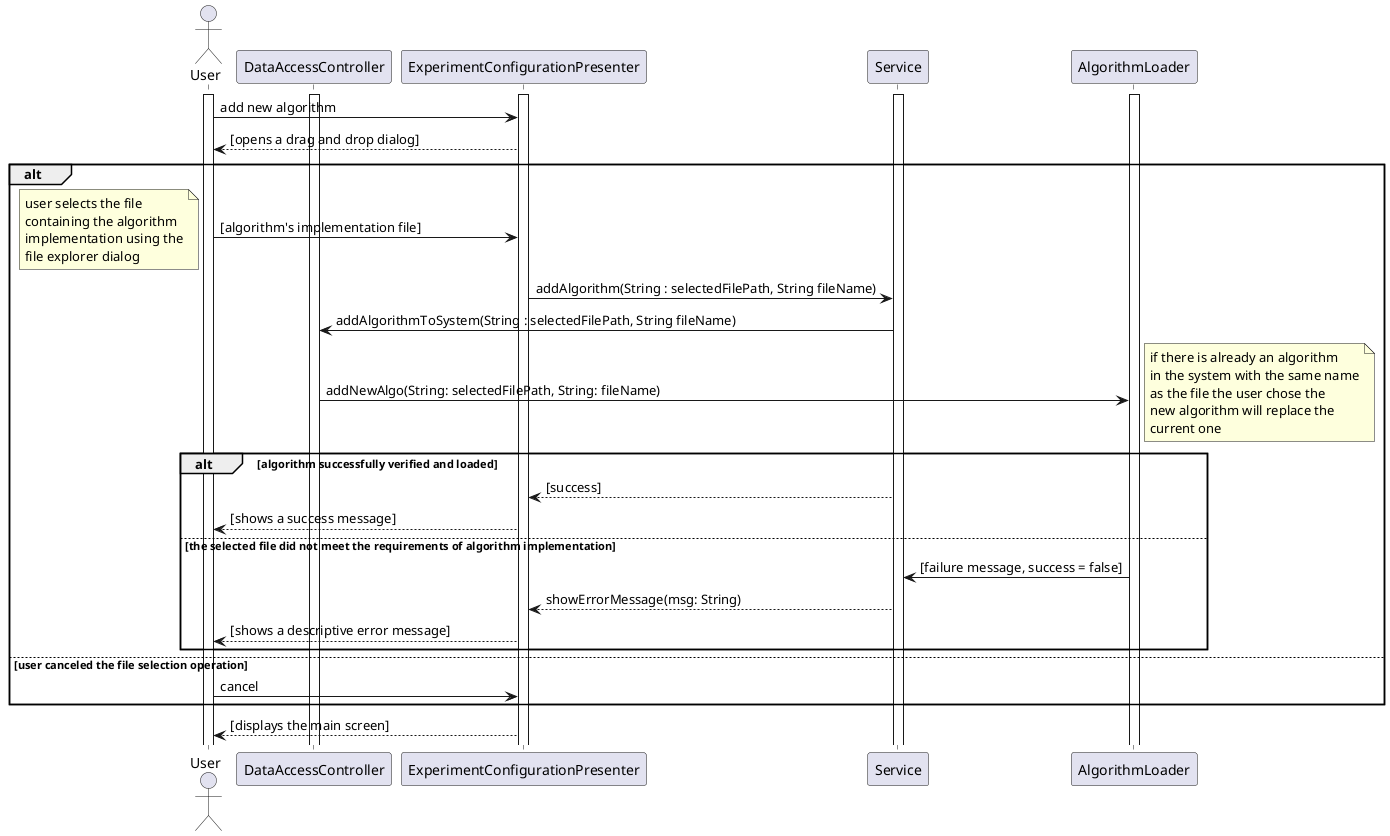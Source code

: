 @startuml
actor User as u
participant DataAccessController as DAC

activate u
activate DAC
activate ExperimentConfigurationPresenter
activate Service
activate AlgorithmLoader

u -> ExperimentConfigurationPresenter : add new algorithm
ExperimentConfigurationPresenter --> u : [opens a drag and drop dialog]
alt
    u -> ExperimentConfigurationPresenter : [algorithm's implementation file]
    note left
        user selects the file
        containing the algorithm
        implementation using the
        file explorer dialog
    end note
    ExperimentConfigurationPresenter -> Service : addAlgorithm(String : selectedFilePath, String fileName)
    Service -> DAC : addAlgorithmToSystem(String : selectedFilePath, String fileName)

    DAC -> AlgorithmLoader : addNewAlgo(String: selectedFilePath, String: fileName)

    alt algorithm successfully verified and loaded

        note right
            if there is already an algorithm
            in the system with the same name
            as the file the user chose the
            new algorithm will replace the
            current one
        end note

        Service --> ExperimentConfigurationPresenter : [success]
        ExperimentConfigurationPresenter --> u : [shows a success message]

    else the selected file did not meet the requirements of algorithm implementation

        AlgorithmLoader -> Service : [failure message, success = false]
        Service --> ExperimentConfigurationPresenter : showErrorMessage(msg: String)
        ExperimentConfigurationPresenter --> u : [shows a descriptive error message]

    end

else user canceled the file selection operation

    u -> ExperimentConfigurationPresenter : cancel
end

    ExperimentConfigurationPresenter --> u : [displays the main screen]


@enduml